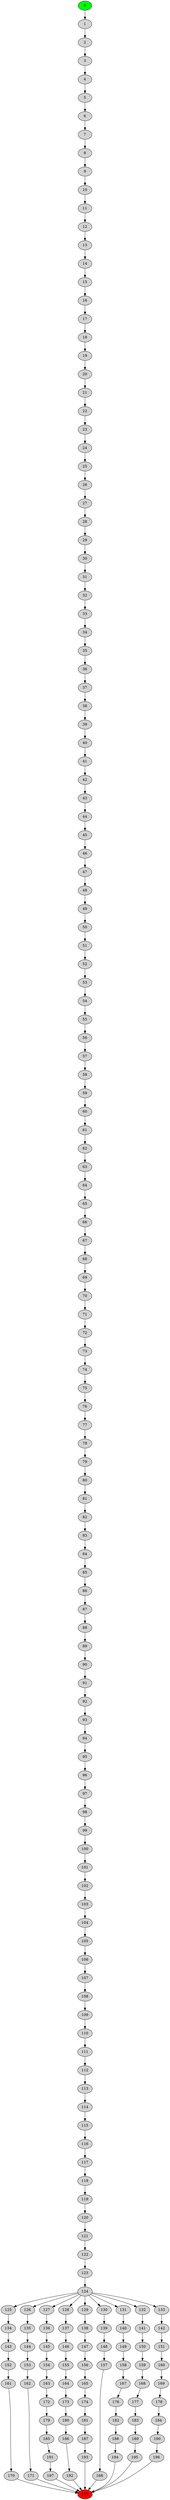digraph statespace {
node [style=filled]
0 [fillcolor=green]
0 -> 1
1 -> 2
2 -> 3
3 -> 4
4 -> 5
5 -> 6
6 -> 7
7 -> 8
8 -> 9
9 -> 10
10 -> 11
11 -> 12
12 -> 13
13 -> 14
14 -> 15
15 -> 16
16 -> 17
17 -> 18
18 -> 19
19 -> 20
20 -> 21
21 -> 22
22 -> 23
23 -> 24
24 -> 25
25 -> 26
26 -> 27
27 -> 28
28 -> 29
29 -> 30
30 -> 31
31 -> 32
32 -> 33
33 -> 34
34 -> 35
35 -> 36
36 -> 37
37 -> 38
38 -> 39
39 -> 40
40 -> 41
41 -> 42
42 -> 43
43 -> 44
44 -> 45
45 -> 46
46 -> 47
47 -> 48
48 -> 49
49 -> 50
50 -> 51
51 -> 52
52 -> 53
53 -> 54
54 -> 55
55 -> 56
56 -> 57
57 -> 58
58 -> 59
59 -> 60
60 -> 61
61 -> 62
62 -> 63
63 -> 64
64 -> 65
65 -> 66
66 -> 67
67 -> 68
68 -> 69
69 -> 70
70 -> 71
71 -> 72
72 -> 73
73 -> 74
74 -> 75
75 -> 76
76 -> 77
77 -> 78
78 -> 79
79 -> 80
80 -> 81
81 -> 82
82 -> 83
83 -> 84
84 -> 85
85 -> 86
86 -> 87
87 -> 88
88 -> 89
89 -> 90
90 -> 91
91 -> 92
92 -> 93
93 -> 94
94 -> 95
95 -> 96
96 -> 97
97 -> 98
98 -> 99
99 -> 100
100 -> 101
101 -> 102
102 -> 103
103 -> 104
104 -> 105
105 -> 106
106 -> 107
107 -> 108
108 -> 109
109 -> 110
110 -> 111
111 -> 112
112 -> 113
113 -> 114
114 -> 115
115 -> 116
116 -> 117
117 -> 118
118 -> 119
119 -> 120
120 -> 121
121 -> 122
122 -> 123
123 -> 124
124 -> 125
124 -> 126
124 -> 127
124 -> 128
124 -> 129
124 -> 130
124 -> 131
124 -> 132
124 -> 133
125 -> 134
126 -> 135
127 -> 136
128 -> 137
129 -> 138
130 -> 139
131 -> 140
132 -> 141
133 -> 142
134 -> 143
135 -> 144
136 -> 145
137 -> 146
138 -> 147
139 -> 148
140 -> 149
141 -> 150
142 -> 151
143 -> 152
144 -> 153
145 -> 154
146 -> 155
147 -> 156
148 -> 157
149 -> 158
150 -> 159
151 -> 160
152 -> 161
153 -> 162
154 -> 163
155 -> 164
156 -> 165
157 -> 166
158 -> 167
159 -> 168
160 -> 169
161 -> 170
162 -> 171
163 -> 172
164 -> 173
165 -> 174
166 -> 175
175 [fillcolor=red]
167 -> 176
168 -> 177
169 -> 178
170 -> 175
175 [fillcolor=red]
171 -> 175
175 [fillcolor=red]
172 -> 179
173 -> 180
174 -> 181
176 -> 182
177 -> 183
178 -> 184
179 -> 185
180 -> 186
181 -> 187
182 -> 188
183 -> 189
184 -> 190
185 -> 191
186 -> 192
187 -> 193
188 -> 194
189 -> 195
190 -> 196
191 -> 197
192 -> 175
175 [fillcolor=red]
193 -> 175
175 [fillcolor=red]
194 -> 175
175 [fillcolor=red]
195 -> 175
175 [fillcolor=red]
196 -> 175
175 [fillcolor=red]
197 -> 175
175 [fillcolor=red]
}

